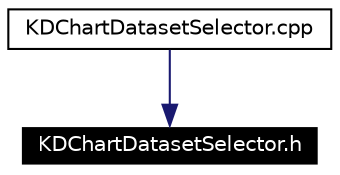 digraph G
{
  edge [fontname="Helvetica",fontsize=10,labelfontname="Helvetica",labelfontsize=10];
  node [fontname="Helvetica",fontsize=10,shape=record];
  Node1394 [label="KDChartDatasetSelector.h",height=0.2,width=0.4,color="white", fillcolor="black", style="filled" fontcolor="white"];
  Node1395 -> Node1394 [color="midnightblue",fontsize=10,style="solid",fontname="Helvetica"];
  Node1395 [label="KDChartDatasetSelector.cpp",height=0.2,width=0.4,color="black",URL="$_k_d_chart_dataset_selector_8cpp.html"];
}
